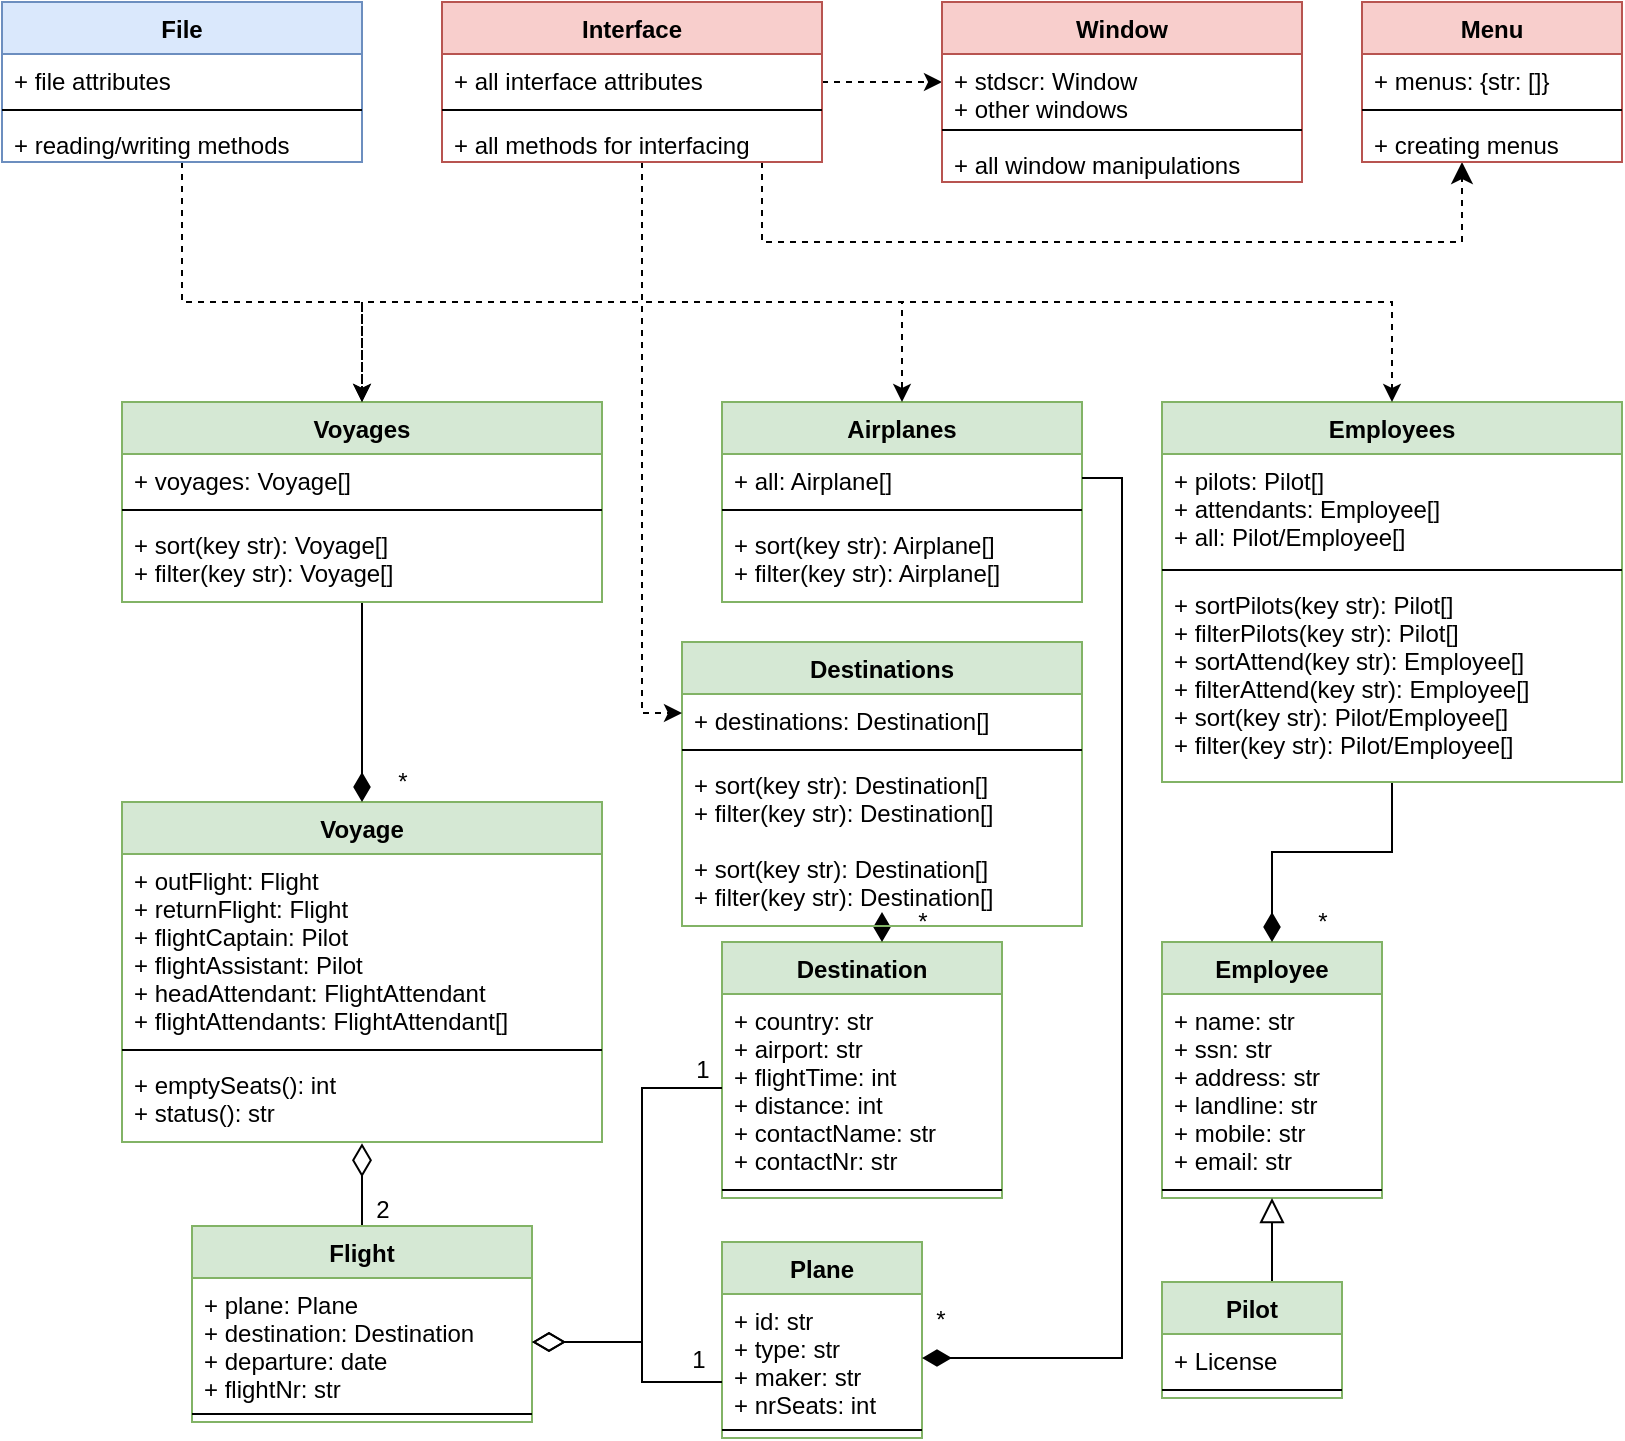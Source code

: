 <mxfile version="12.3.3" type="device" pages="1"><diagram id="Z1GsfRWQ-xSFc_xGS7gn" name="Page-1"><mxGraphModel dx="2249" dy="751" grid="1" gridSize="10" guides="1" tooltips="1" connect="1" arrows="1" fold="1" page="1" pageScale="1" pageWidth="827" pageHeight="1169" math="0" shadow="0"><root><mxCell id="0"/><mxCell id="1" parent="0"/><mxCell id="5-lmRQkEFzS7cdNflydg-11" value="Employee" style="swimlane;fontStyle=1;align=center;verticalAlign=top;childLayout=stackLayout;horizontal=1;startSize=26;horizontalStack=0;resizeParent=1;resizeParentMax=0;resizeLast=0;collapsible=1;marginBottom=0;fillColor=#d5e8d4;strokeColor=#82b366;swimlaneFillColor=none;shadow=0;comic=0;glass=0;rounded=0;" parent="1" vertex="1"><mxGeometry x="560" y="520" width="110" height="128" as="geometry"/></mxCell><mxCell id="5-lmRQkEFzS7cdNflydg-12" value="+ name: str&#10;+ ssn: str&#10;+ address: str&#10;+ landline: str&#10;+ mobile: str&#10;+ email: str" style="text;strokeColor=none;fillColor=none;align=left;verticalAlign=top;spacingLeft=4;spacingRight=4;overflow=hidden;rotatable=0;points=[[0,0.5],[1,0.5]];portConstraint=eastwest;" parent="5-lmRQkEFzS7cdNflydg-11" vertex="1"><mxGeometry y="26" width="110" height="94" as="geometry"/></mxCell><mxCell id="5-lmRQkEFzS7cdNflydg-13" value="" style="line;strokeWidth=1;fillColor=none;align=left;verticalAlign=middle;spacingTop=-1;spacingLeft=3;spacingRight=3;rotatable=0;labelPosition=right;points=[];portConstraint=eastwest;" parent="5-lmRQkEFzS7cdNflydg-11" vertex="1"><mxGeometry y="120" width="110" height="8" as="geometry"/></mxCell><mxCell id="5-lmRQkEFzS7cdNflydg-50" style="edgeStyle=orthogonalEdgeStyle;rounded=0;orthogonalLoop=1;jettySize=auto;html=1;exitX=0.5;exitY=0;exitDx=0;exitDy=0;entryX=0.5;entryY=1;entryDx=0;entryDy=0;endArrow=block;endFill=0;endSize=10;" parent="1" source="5-lmRQkEFzS7cdNflydg-15" target="5-lmRQkEFzS7cdNflydg-11" edge="1"><mxGeometry relative="1" as="geometry"><Array as="points"><mxPoint x="615" y="710"/><mxPoint x="615" y="710"/></Array></mxGeometry></mxCell><mxCell id="5-lmRQkEFzS7cdNflydg-15" value="Pilot" style="swimlane;fontStyle=1;align=center;verticalAlign=top;childLayout=stackLayout;horizontal=1;startSize=26;horizontalStack=0;resizeParent=1;resizeParentMax=0;resizeLast=0;collapsible=1;marginBottom=0;fillColor=#d5e8d4;strokeColor=#82b366;swimlaneFillColor=none;shadow=0;comic=0;glass=0;rounded=0;" parent="1" vertex="1"><mxGeometry x="560" y="690" width="90" height="58" as="geometry"/></mxCell><mxCell id="5-lmRQkEFzS7cdNflydg-16" value="+ License" style="text;strokeColor=none;fillColor=none;align=left;verticalAlign=top;spacingLeft=4;spacingRight=4;overflow=hidden;rotatable=0;points=[[0,0.5],[1,0.5]];portConstraint=eastwest;" parent="5-lmRQkEFzS7cdNflydg-15" vertex="1"><mxGeometry y="26" width="90" height="24" as="geometry"/></mxCell><mxCell id="5-lmRQkEFzS7cdNflydg-17" value="" style="line;strokeWidth=1;fillColor=none;align=left;verticalAlign=middle;spacingTop=-1;spacingLeft=3;spacingRight=3;rotatable=0;labelPosition=right;points=[];portConstraint=eastwest;" parent="5-lmRQkEFzS7cdNflydg-15" vertex="1"><mxGeometry y="50" width="90" height="8" as="geometry"/></mxCell><mxCell id="5-lmRQkEFzS7cdNflydg-46" style="edgeStyle=orthogonalEdgeStyle;rounded=0;orthogonalLoop=1;jettySize=auto;html=1;entryX=0.5;entryY=1.016;entryDx=0;entryDy=0;endArrow=diamondThin;endFill=0;endSize=14;entryPerimeter=0;" parent="1" source="5-lmRQkEFzS7cdNflydg-26" target="vGVW9HNQObNTX_znvshW-9" edge="1"><mxGeometry relative="1" as="geometry"><mxPoint x="160" y="578.167" as="targetPoint"/><Array as="points"><mxPoint x="160" y="640"/><mxPoint x="160" y="640"/></Array></mxGeometry></mxCell><mxCell id="5-lmRQkEFzS7cdNflydg-26" value="Flight" style="swimlane;fontStyle=1;align=center;verticalAlign=top;childLayout=stackLayout;horizontal=1;startSize=26;horizontalStack=0;resizeParent=1;resizeParentMax=0;resizeLast=0;collapsible=1;marginBottom=0;fillColor=#d5e8d4;strokeColor=#82b366;swimlaneFillColor=none;shadow=0;comic=0;glass=0;rounded=0;" parent="1" vertex="1"><mxGeometry x="75" y="662" width="170" height="98" as="geometry"/></mxCell><mxCell id="5-lmRQkEFzS7cdNflydg-27" value="+ plane: Plane&#10;+ destination: Destination&#10;+ departure: date&#10;+ flightNr: str" style="text;strokeColor=none;fillColor=none;align=left;verticalAlign=top;spacingLeft=4;spacingRight=4;overflow=hidden;rotatable=0;points=[[0,0.5],[1,0.5]];portConstraint=eastwest;" parent="5-lmRQkEFzS7cdNflydg-26" vertex="1"><mxGeometry y="26" width="170" height="64" as="geometry"/></mxCell><mxCell id="5-lmRQkEFzS7cdNflydg-28" value="" style="line;strokeWidth=1;fillColor=none;align=left;verticalAlign=middle;spacingTop=-1;spacingLeft=3;spacingRight=3;rotatable=0;labelPosition=right;points=[];portConstraint=eastwest;" parent="5-lmRQkEFzS7cdNflydg-26" vertex="1"><mxGeometry y="90" width="170" height="8" as="geometry"/></mxCell><mxCell id="5-lmRQkEFzS7cdNflydg-30" value="Plane" style="swimlane;fontStyle=1;align=center;verticalAlign=top;childLayout=stackLayout;horizontal=1;startSize=26;horizontalStack=0;resizeParent=1;resizeParentMax=0;resizeLast=0;collapsible=1;marginBottom=0;fillColor=#d5e8d4;strokeColor=#82b366;swimlaneFillColor=none;shadow=0;comic=0;glass=0;rounded=0;" parent="1" vertex="1"><mxGeometry x="340" y="670" width="100" height="98" as="geometry"/></mxCell><mxCell id="5-lmRQkEFzS7cdNflydg-31" value="+ id: str&#10;+ type: str&#10;+ maker: str&#10;+ nrSeats: int" style="text;strokeColor=none;fillColor=none;align=left;verticalAlign=top;spacingLeft=4;spacingRight=4;overflow=hidden;rotatable=0;points=[[0,0.5],[1,0.5]];portConstraint=eastwest;" parent="5-lmRQkEFzS7cdNflydg-30" vertex="1"><mxGeometry y="26" width="100" height="64" as="geometry"/></mxCell><mxCell id="5-lmRQkEFzS7cdNflydg-32" value="" style="line;strokeWidth=1;fillColor=none;align=left;verticalAlign=middle;spacingTop=-1;spacingLeft=3;spacingRight=3;rotatable=0;labelPosition=right;points=[];portConstraint=eastwest;" parent="5-lmRQkEFzS7cdNflydg-30" vertex="1"><mxGeometry y="90" width="100" height="8" as="geometry"/></mxCell><mxCell id="5-lmRQkEFzS7cdNflydg-33" value="Destination" style="swimlane;fontStyle=1;align=center;verticalAlign=top;childLayout=stackLayout;horizontal=1;startSize=26;horizontalStack=0;resizeParent=1;resizeParentMax=0;resizeLast=0;collapsible=1;marginBottom=0;fillColor=#d5e8d4;strokeColor=#82b366;swimlaneFillColor=none;shadow=0;comic=0;glass=0;rounded=0;" parent="1" vertex="1"><mxGeometry x="340" y="520" width="140" height="128" as="geometry"/></mxCell><mxCell id="5-lmRQkEFzS7cdNflydg-34" value="+ country: str&#10;+ airport: str&#10;+ flightTime: int&#10;+ distance: int&#10;+ contactName: str&#10;+ contactNr: str" style="text;strokeColor=none;fillColor=none;align=left;verticalAlign=top;spacingLeft=4;spacingRight=4;overflow=hidden;rotatable=0;points=[[0,0.5],[1,0.5]];portConstraint=eastwest;" parent="5-lmRQkEFzS7cdNflydg-33" vertex="1"><mxGeometry y="26" width="140" height="94" as="geometry"/></mxCell><mxCell id="5-lmRQkEFzS7cdNflydg-35" value="" style="line;strokeWidth=1;fillColor=none;align=left;verticalAlign=middle;spacingTop=-1;spacingLeft=3;spacingRight=3;rotatable=0;labelPosition=right;points=[];portConstraint=eastwest;" parent="5-lmRQkEFzS7cdNflydg-33" vertex="1"><mxGeometry y="120" width="140" height="8" as="geometry"/></mxCell><mxCell id="5-lmRQkEFzS7cdNflydg-51" style="edgeStyle=orthogonalEdgeStyle;rounded=0;orthogonalLoop=1;jettySize=auto;html=1;endArrow=diamondThin;endFill=0;endSize=14;entryX=1;entryY=0.5;entryDx=0;entryDy=0;" parent="1" source="5-lmRQkEFzS7cdNflydg-34" edge="1" target="5-lmRQkEFzS7cdNflydg-27"><mxGeometry relative="1" as="geometry"><Array as="points"><mxPoint x="300" y="593"/><mxPoint x="300" y="720"/></Array><mxPoint x="300" y="770" as="targetPoint"/></mxGeometry></mxCell><mxCell id="5-lmRQkEFzS7cdNflydg-52" style="edgeStyle=orthogonalEdgeStyle;rounded=0;orthogonalLoop=1;jettySize=auto;html=1;endArrow=diamondThin;endFill=0;endSize=14;entryX=1;entryY=0.5;entryDx=0;entryDy=0;" parent="1" source="5-lmRQkEFzS7cdNflydg-31" target="5-lmRQkEFzS7cdNflydg-27" edge="1"><mxGeometry relative="1" as="geometry"><Array as="points"><mxPoint x="300" y="740"/><mxPoint x="300" y="720"/></Array><mxPoint x="290" y="758" as="targetPoint"/></mxGeometry></mxCell><mxCell id="5-lmRQkEFzS7cdNflydg-53" value="2" style="text;html=1;align=center;verticalAlign=middle;resizable=0;points=[];;autosize=1;" parent="1" vertex="1"><mxGeometry x="160" y="644" width="20" height="20" as="geometry"/></mxCell><mxCell id="5-lmRQkEFzS7cdNflydg-55" value="1" style="text;html=1;align=center;verticalAlign=middle;resizable=0;points=[];;autosize=1;" parent="1" vertex="1"><mxGeometry x="318" y="719" width="20" height="20" as="geometry"/></mxCell><mxCell id="5-lmRQkEFzS7cdNflydg-56" value="1" style="text;html=1;align=center;verticalAlign=middle;resizable=0;points=[];;autosize=1;" parent="1" vertex="1"><mxGeometry x="320" y="574" width="20" height="20" as="geometry"/></mxCell><mxCell id="vGVW9HNQObNTX_znvshW-6" value="Voyage" style="swimlane;fontStyle=1;align=center;verticalAlign=top;childLayout=stackLayout;horizontal=1;startSize=26;horizontalStack=0;resizeParent=1;resizeParentMax=0;resizeLast=0;collapsible=1;marginBottom=0;strokeColor=#82b366;fillColor=#d5e8d4;swimlaneFillColor=none;shadow=0;comic=0;glass=0;rounded=0;" parent="1" vertex="1"><mxGeometry x="40" y="450" width="240" height="170" as="geometry"/></mxCell><mxCell id="vGVW9HNQObNTX_znvshW-7" value="+ outFlight: Flight&#10;+ returnFlight: Flight&#10;+ flightCaptain: Pilot&#10;+ flightAssistant: Pilot&#10;+ headAttendant: FlightAttendant&#10;+ flightAttendants: FlightAttendant[]&#10;" style="text;strokeColor=none;fillColor=none;align=left;verticalAlign=top;spacingLeft=4;spacingRight=4;overflow=hidden;rotatable=0;points=[[0,0.5],[1,0.5]];portConstraint=eastwest;" parent="vGVW9HNQObNTX_znvshW-6" vertex="1"><mxGeometry y="26" width="240" height="94" as="geometry"/></mxCell><mxCell id="vGVW9HNQObNTX_znvshW-8" value="" style="line;strokeWidth=1;fillColor=none;align=left;verticalAlign=middle;spacingTop=-1;spacingLeft=3;spacingRight=3;rotatable=0;labelPosition=right;points=[];portConstraint=eastwest;" parent="vGVW9HNQObNTX_znvshW-6" vertex="1"><mxGeometry y="120" width="240" height="8" as="geometry"/></mxCell><mxCell id="vGVW9HNQObNTX_znvshW-9" value="+ emptySeats(): int&#10;+ status(): str" style="text;strokeColor=none;fillColor=none;align=left;verticalAlign=top;spacingLeft=4;spacingRight=4;overflow=hidden;rotatable=0;points=[[0,0.5],[1,0.5]];portConstraint=eastwest;" parent="vGVW9HNQObNTX_znvshW-6" vertex="1"><mxGeometry y="128" width="240" height="42" as="geometry"/></mxCell><mxCell id="02uQCjbnRN5cVAtzIwW8-42" style="edgeStyle=orthogonalEdgeStyle;rounded=0;orthogonalLoop=1;jettySize=auto;html=1;endArrow=diamondThin;endFill=1;endSize=12;" edge="1" parent="1" source="02uQCjbnRN5cVAtzIwW8-1" target="vGVW9HNQObNTX_znvshW-6"><mxGeometry relative="1" as="geometry"><Array as="points"><mxPoint x="160" y="605"/></Array></mxGeometry></mxCell><mxCell id="02uQCjbnRN5cVAtzIwW8-1" value="Voyages" style="swimlane;fontStyle=1;align=center;verticalAlign=top;childLayout=stackLayout;horizontal=1;startSize=26;horizontalStack=0;resizeParent=1;resizeParentMax=0;resizeLast=0;collapsible=1;marginBottom=0;strokeColor=#82b366;fillColor=#d5e8d4;swimlaneFillColor=none;shadow=0;comic=0;glass=0;rounded=0;" vertex="1" parent="1"><mxGeometry x="40" y="250" width="240" height="100" as="geometry"/></mxCell><mxCell id="02uQCjbnRN5cVAtzIwW8-2" value="+ voyages: Voyage[]" style="text;strokeColor=none;fillColor=none;align=left;verticalAlign=top;spacingLeft=4;spacingRight=4;overflow=hidden;rotatable=0;points=[[0,0.5],[1,0.5]];portConstraint=eastwest;" vertex="1" parent="02uQCjbnRN5cVAtzIwW8-1"><mxGeometry y="26" width="240" height="24" as="geometry"/></mxCell><mxCell id="02uQCjbnRN5cVAtzIwW8-3" value="" style="line;strokeWidth=1;fillColor=none;align=left;verticalAlign=middle;spacingTop=-1;spacingLeft=3;spacingRight=3;rotatable=0;labelPosition=right;points=[];portConstraint=eastwest;" vertex="1" parent="02uQCjbnRN5cVAtzIwW8-1"><mxGeometry y="50" width="240" height="8" as="geometry"/></mxCell><mxCell id="02uQCjbnRN5cVAtzIwW8-4" value="+ sort(key str): Voyage[]&#10;+ filter(key str): Voyage[]" style="text;strokeColor=none;fillColor=none;align=left;verticalAlign=top;spacingLeft=4;spacingRight=4;overflow=hidden;rotatable=0;points=[[0,0.5],[1,0.5]];portConstraint=eastwest;" vertex="1" parent="02uQCjbnRN5cVAtzIwW8-1"><mxGeometry y="58" width="240" height="42" as="geometry"/></mxCell><mxCell id="02uQCjbnRN5cVAtzIwW8-44" style="edgeStyle=orthogonalEdgeStyle;rounded=0;orthogonalLoop=1;jettySize=auto;html=1;endArrow=diamondThin;endFill=1;endSize=12;" edge="1" parent="1" source="02uQCjbnRN5cVAtzIwW8-5" target="5-lmRQkEFzS7cdNflydg-33"><mxGeometry relative="1" as="geometry"><Array as="points"><mxPoint x="410" y="470"/><mxPoint x="410" y="470"/></Array></mxGeometry></mxCell><mxCell id="02uQCjbnRN5cVAtzIwW8-5" value="Destinations" style="swimlane;fontStyle=1;align=center;verticalAlign=top;childLayout=stackLayout;horizontal=1;startSize=26;horizontalStack=0;resizeParent=1;resizeParentMax=0;resizeLast=0;collapsible=1;marginBottom=0;strokeColor=#82b366;fillColor=#d5e8d4;swimlaneFillColor=none;shadow=0;comic=0;glass=0;rounded=0;" vertex="1" parent="1"><mxGeometry x="320" y="370" width="200" height="142" as="geometry"/></mxCell><mxCell id="02uQCjbnRN5cVAtzIwW8-6" value="+ destinations: Destination[]" style="text;strokeColor=none;fillColor=none;align=left;verticalAlign=top;spacingLeft=4;spacingRight=4;overflow=hidden;rotatable=0;points=[[0,0.5],[1,0.5]];portConstraint=eastwest;" vertex="1" parent="02uQCjbnRN5cVAtzIwW8-5"><mxGeometry y="26" width="200" height="24" as="geometry"/></mxCell><mxCell id="02uQCjbnRN5cVAtzIwW8-7" value="" style="line;strokeWidth=1;fillColor=none;align=left;verticalAlign=middle;spacingTop=-1;spacingLeft=3;spacingRight=3;rotatable=0;labelPosition=right;points=[];portConstraint=eastwest;" vertex="1" parent="02uQCjbnRN5cVAtzIwW8-5"><mxGeometry y="50" width="200" height="8" as="geometry"/></mxCell><mxCell id="02uQCjbnRN5cVAtzIwW8-58" value="+ sort(key str): Destination[]&#10;+ filter(key str): Destination[]" style="text;strokeColor=none;fillColor=none;align=left;verticalAlign=top;spacingLeft=4;spacingRight=4;overflow=hidden;rotatable=0;points=[[0,0.5],[1,0.5]];portConstraint=eastwest;" vertex="1" parent="02uQCjbnRN5cVAtzIwW8-5"><mxGeometry y="58" width="200" height="42" as="geometry"/></mxCell><mxCell id="02uQCjbnRN5cVAtzIwW8-8" value="+ sort(key str): Destination[]&#10;+ filter(key str): Destination[]" style="text;strokeColor=none;fillColor=none;align=left;verticalAlign=top;spacingLeft=4;spacingRight=4;overflow=hidden;rotatable=0;points=[[0,0.5],[1,0.5]];portConstraint=eastwest;" vertex="1" parent="02uQCjbnRN5cVAtzIwW8-5"><mxGeometry y="100" width="200" height="42" as="geometry"/></mxCell><mxCell id="02uQCjbnRN5cVAtzIwW8-46" style="edgeStyle=orthogonalEdgeStyle;rounded=0;orthogonalLoop=1;jettySize=auto;html=1;entryX=0.5;entryY=0;entryDx=0;entryDy=0;endArrow=diamondThin;endFill=1;endSize=12;" edge="1" parent="1" source="02uQCjbnRN5cVAtzIwW8-16" target="5-lmRQkEFzS7cdNflydg-11"><mxGeometry relative="1" as="geometry"/></mxCell><mxCell id="02uQCjbnRN5cVAtzIwW8-16" value="Employees" style="swimlane;fontStyle=1;align=center;verticalAlign=top;childLayout=stackLayout;horizontal=1;startSize=26;horizontalStack=0;resizeParent=1;resizeParentMax=0;resizeLast=0;collapsible=1;marginBottom=0;strokeColor=#82b366;fillColor=#d5e8d4;swimlaneFillColor=none;shadow=0;comic=0;glass=0;rounded=0;" vertex="1" parent="1"><mxGeometry x="560" y="250" width="230" height="190" as="geometry"/></mxCell><mxCell id="02uQCjbnRN5cVAtzIwW8-17" value="+ pilots: Pilot[]&#10;+ attendants: Employee[]&#10;+ all: Pilot/Employee[]" style="text;strokeColor=none;fillColor=none;align=left;verticalAlign=top;spacingLeft=4;spacingRight=4;overflow=hidden;rotatable=0;points=[[0,0.5],[1,0.5]];portConstraint=eastwest;" vertex="1" parent="02uQCjbnRN5cVAtzIwW8-16"><mxGeometry y="26" width="230" height="54" as="geometry"/></mxCell><mxCell id="02uQCjbnRN5cVAtzIwW8-18" value="" style="line;strokeWidth=1;fillColor=none;align=left;verticalAlign=middle;spacingTop=-1;spacingLeft=3;spacingRight=3;rotatable=0;labelPosition=right;points=[];portConstraint=eastwest;" vertex="1" parent="02uQCjbnRN5cVAtzIwW8-16"><mxGeometry y="80" width="230" height="8" as="geometry"/></mxCell><mxCell id="02uQCjbnRN5cVAtzIwW8-19" value="+ sortPilots(key str): Pilot[]&#10;+ filterPilots(key str): Pilot[]&#10;+ sortAttend(key str): Employee[]&#10;+ filterAttend(key str): Employee[]&#10;+ sort(key str): Pilot/Employee[]&#10;+ filter(key str): Pilot/Employee[]" style="text;strokeColor=none;fillColor=none;align=left;verticalAlign=top;spacingLeft=4;spacingRight=4;overflow=hidden;rotatable=0;points=[[0,0.5],[1,0.5]];portConstraint=eastwest;" vertex="1" parent="02uQCjbnRN5cVAtzIwW8-16"><mxGeometry y="88" width="230" height="102" as="geometry"/></mxCell><mxCell id="02uQCjbnRN5cVAtzIwW8-20" value="Airplanes" style="swimlane;fontStyle=1;align=center;verticalAlign=top;childLayout=stackLayout;horizontal=1;startSize=26;horizontalStack=0;resizeParent=1;resizeParentMax=0;resizeLast=0;collapsible=1;marginBottom=0;strokeColor=#82b366;fillColor=#d5e8d4;swimlaneFillColor=none;shadow=0;comic=0;glass=0;rounded=0;" vertex="1" parent="1"><mxGeometry x="340" y="250" width="180" height="100" as="geometry"/></mxCell><mxCell id="02uQCjbnRN5cVAtzIwW8-21" value="+ all: Airplane[]" style="text;strokeColor=none;fillColor=none;align=left;verticalAlign=top;spacingLeft=4;spacingRight=4;overflow=hidden;rotatable=0;points=[[0,0.5],[1,0.5]];portConstraint=eastwest;" vertex="1" parent="02uQCjbnRN5cVAtzIwW8-20"><mxGeometry y="26" width="180" height="24" as="geometry"/></mxCell><mxCell id="02uQCjbnRN5cVAtzIwW8-22" value="" style="line;strokeWidth=1;fillColor=none;align=left;verticalAlign=middle;spacingTop=-1;spacingLeft=3;spacingRight=3;rotatable=0;labelPosition=right;points=[];portConstraint=eastwest;" vertex="1" parent="02uQCjbnRN5cVAtzIwW8-20"><mxGeometry y="50" width="180" height="8" as="geometry"/></mxCell><mxCell id="02uQCjbnRN5cVAtzIwW8-23" value="+ sort(key str): Airplane[]&#10;+ filter(key str): Airplane[]" style="text;strokeColor=none;fillColor=none;align=left;verticalAlign=top;spacingLeft=4;spacingRight=4;overflow=hidden;rotatable=0;points=[[0,0.5],[1,0.5]];portConstraint=eastwest;" vertex="1" parent="02uQCjbnRN5cVAtzIwW8-20"><mxGeometry y="58" width="180" height="42" as="geometry"/></mxCell><mxCell id="02uQCjbnRN5cVAtzIwW8-37" style="edgeStyle=orthogonalEdgeStyle;rounded=0;orthogonalLoop=1;jettySize=auto;html=1;entryX=0.5;entryY=0;entryDx=0;entryDy=0;dashed=1;" edge="1" parent="1" source="02uQCjbnRN5cVAtzIwW8-25" target="02uQCjbnRN5cVAtzIwW8-1"><mxGeometry relative="1" as="geometry"><Array as="points"><mxPoint x="300" y="200"/><mxPoint x="160" y="200"/></Array></mxGeometry></mxCell><mxCell id="02uQCjbnRN5cVAtzIwW8-38" style="edgeStyle=orthogonalEdgeStyle;rounded=0;orthogonalLoop=1;jettySize=auto;html=1;dashed=1;" edge="1" parent="1" source="02uQCjbnRN5cVAtzIwW8-25" target="02uQCjbnRN5cVAtzIwW8-20"><mxGeometry relative="1" as="geometry"><Array as="points"><mxPoint x="300" y="200"/><mxPoint x="430" y="200"/></Array></mxGeometry></mxCell><mxCell id="02uQCjbnRN5cVAtzIwW8-39" style="edgeStyle=orthogonalEdgeStyle;rounded=0;orthogonalLoop=1;jettySize=auto;html=1;entryX=0.5;entryY=0;entryDx=0;entryDy=0;dashed=1;" edge="1" parent="1" source="02uQCjbnRN5cVAtzIwW8-25" target="02uQCjbnRN5cVAtzIwW8-16"><mxGeometry relative="1" as="geometry"><Array as="points"><mxPoint x="300" y="200"/><mxPoint x="675" y="200"/></Array></mxGeometry></mxCell><mxCell id="02uQCjbnRN5cVAtzIwW8-40" style="edgeStyle=orthogonalEdgeStyle;rounded=0;orthogonalLoop=1;jettySize=auto;html=1;entryX=0;entryY=0.25;entryDx=0;entryDy=0;dashed=1;" edge="1" parent="1" source="02uQCjbnRN5cVAtzIwW8-25" target="02uQCjbnRN5cVAtzIwW8-5"><mxGeometry relative="1" as="geometry"><Array as="points"><mxPoint x="300" y="406"/></Array></mxGeometry></mxCell><mxCell id="02uQCjbnRN5cVAtzIwW8-52" style="edgeStyle=orthogonalEdgeStyle;rounded=0;orthogonalLoop=1;jettySize=auto;html=1;endArrow=classic;endFill=1;endSize=6;dashed=1;" edge="1" parent="1" source="02uQCjbnRN5cVAtzIwW8-25" target="02uQCjbnRN5cVAtzIwW8-29"><mxGeometry relative="1" as="geometry"><Array as="points"><mxPoint x="460" y="90"/><mxPoint x="460" y="90"/></Array></mxGeometry></mxCell><mxCell id="02uQCjbnRN5cVAtzIwW8-53" style="edgeStyle=orthogonalEdgeStyle;rounded=0;orthogonalLoop=1;jettySize=auto;html=1;endArrow=classic;endFill=1;endSize=8;dashed=1;" edge="1" parent="1" source="02uQCjbnRN5cVAtzIwW8-25" target="02uQCjbnRN5cVAtzIwW8-33"><mxGeometry relative="1" as="geometry"><Array as="points"><mxPoint x="360" y="170"/><mxPoint x="710" y="170"/></Array></mxGeometry></mxCell><mxCell id="02uQCjbnRN5cVAtzIwW8-25" value="Interface" style="swimlane;fontStyle=1;align=center;verticalAlign=top;childLayout=stackLayout;horizontal=1;startSize=26;horizontalStack=0;resizeParent=1;resizeParentMax=0;resizeLast=0;collapsible=1;marginBottom=0;fillColor=#f8cecc;strokeColor=#b85450;" vertex="1" parent="1"><mxGeometry x="200" y="50" width="190" height="80" as="geometry"/></mxCell><mxCell id="02uQCjbnRN5cVAtzIwW8-26" value="+ all interface attributes" style="text;align=left;verticalAlign=top;spacingLeft=4;spacingRight=4;overflow=hidden;rotatable=0;points=[[0,0.5],[1,0.5]];portConstraint=eastwest;" vertex="1" parent="02uQCjbnRN5cVAtzIwW8-25"><mxGeometry y="26" width="190" height="24" as="geometry"/></mxCell><mxCell id="02uQCjbnRN5cVAtzIwW8-27" value="" style="line;strokeWidth=1;align=left;verticalAlign=middle;spacingTop=-1;spacingLeft=3;spacingRight=3;rotatable=0;labelPosition=right;points=[];portConstraint=eastwest;" vertex="1" parent="02uQCjbnRN5cVAtzIwW8-25"><mxGeometry y="50" width="190" height="8" as="geometry"/></mxCell><mxCell id="02uQCjbnRN5cVAtzIwW8-28" value="+ all methods for interfacing" style="text;align=left;verticalAlign=top;spacingLeft=4;spacingRight=4;overflow=hidden;rotatable=0;points=[[0,0.5],[1,0.5]];portConstraint=eastwest;" vertex="1" parent="02uQCjbnRN5cVAtzIwW8-25"><mxGeometry y="58" width="190" height="22" as="geometry"/></mxCell><mxCell id="02uQCjbnRN5cVAtzIwW8-29" value="Window" style="swimlane;fontStyle=1;align=center;verticalAlign=top;childLayout=stackLayout;horizontal=1;startSize=26;horizontalStack=0;resizeParent=1;resizeParentMax=0;resizeLast=0;collapsible=1;marginBottom=0;fillColor=#f8cecc;strokeColor=#b85450;" vertex="1" parent="1"><mxGeometry x="450" y="50" width="180" height="90" as="geometry"/></mxCell><mxCell id="02uQCjbnRN5cVAtzIwW8-30" value="+ stdscr: Window&#10;+ other windows" style="text;align=left;verticalAlign=top;spacingLeft=4;spacingRight=4;overflow=hidden;rotatable=0;points=[[0,0.5],[1,0.5]];portConstraint=eastwest;" vertex="1" parent="02uQCjbnRN5cVAtzIwW8-29"><mxGeometry y="26" width="180" height="34" as="geometry"/></mxCell><mxCell id="02uQCjbnRN5cVAtzIwW8-31" value="" style="line;strokeWidth=1;align=left;verticalAlign=middle;spacingTop=-1;spacingLeft=3;spacingRight=3;rotatable=0;labelPosition=right;points=[];portConstraint=eastwest;" vertex="1" parent="02uQCjbnRN5cVAtzIwW8-29"><mxGeometry y="60" width="180" height="8" as="geometry"/></mxCell><mxCell id="02uQCjbnRN5cVAtzIwW8-32" value="+ all window manipulations" style="text;align=left;verticalAlign=top;spacingLeft=4;spacingRight=4;overflow=hidden;rotatable=0;points=[[0,0.5],[1,0.5]];portConstraint=eastwest;" vertex="1" parent="02uQCjbnRN5cVAtzIwW8-29"><mxGeometry y="68" width="180" height="22" as="geometry"/></mxCell><mxCell id="02uQCjbnRN5cVAtzIwW8-33" value="Menu" style="swimlane;fontStyle=1;align=center;verticalAlign=top;childLayout=stackLayout;horizontal=1;startSize=26;horizontalStack=0;resizeParent=1;resizeParentMax=0;resizeLast=0;collapsible=1;marginBottom=0;fillColor=#f8cecc;strokeColor=#b85450;" vertex="1" parent="1"><mxGeometry x="660" y="50" width="130" height="80" as="geometry"/></mxCell><mxCell id="02uQCjbnRN5cVAtzIwW8-34" value="+ menus: {str: []}" style="text;align=left;verticalAlign=top;spacingLeft=4;spacingRight=4;overflow=hidden;rotatable=0;points=[[0,0.5],[1,0.5]];portConstraint=eastwest;" vertex="1" parent="02uQCjbnRN5cVAtzIwW8-33"><mxGeometry y="26" width="130" height="24" as="geometry"/></mxCell><mxCell id="02uQCjbnRN5cVAtzIwW8-35" value="" style="line;strokeWidth=1;align=left;verticalAlign=middle;spacingTop=-1;spacingLeft=3;spacingRight=3;rotatable=0;labelPosition=right;points=[];portConstraint=eastwest;" vertex="1" parent="02uQCjbnRN5cVAtzIwW8-33"><mxGeometry y="50" width="130" height="8" as="geometry"/></mxCell><mxCell id="02uQCjbnRN5cVAtzIwW8-36" value="+ creating menus" style="text;align=left;verticalAlign=top;spacingLeft=4;spacingRight=4;overflow=hidden;rotatable=0;points=[[0,0.5],[1,0.5]];portConstraint=eastwest;" vertex="1" parent="02uQCjbnRN5cVAtzIwW8-33"><mxGeometry y="58" width="130" height="22" as="geometry"/></mxCell><mxCell id="02uQCjbnRN5cVAtzIwW8-43" value="*" style="text;html=1;align=center;verticalAlign=middle;resizable=0;points=[];;autosize=1;" vertex="1" parent="1"><mxGeometry x="170" y="430" width="20" height="20" as="geometry"/></mxCell><mxCell id="02uQCjbnRN5cVAtzIwW8-45" value="*" style="text;html=1;align=center;verticalAlign=middle;resizable=0;points=[];;autosize=1;" vertex="1" parent="1"><mxGeometry x="430" y="500" width="20" height="20" as="geometry"/></mxCell><mxCell id="02uQCjbnRN5cVAtzIwW8-47" value="*" style="text;html=1;align=center;verticalAlign=middle;resizable=0;points=[];;autosize=1;" vertex="1" parent="1"><mxGeometry x="630" y="500" width="20" height="20" as="geometry"/></mxCell><mxCell id="02uQCjbnRN5cVAtzIwW8-48" style="edgeStyle=orthogonalEdgeStyle;rounded=0;orthogonalLoop=1;jettySize=auto;html=1;entryX=1;entryY=0.5;entryDx=0;entryDy=0;endArrow=diamondThin;endFill=1;endSize=12;" edge="1" parent="1" source="02uQCjbnRN5cVAtzIwW8-21" target="5-lmRQkEFzS7cdNflydg-31"><mxGeometry relative="1" as="geometry"><Array as="points"><mxPoint x="540" y="288"/><mxPoint x="540" y="728"/></Array></mxGeometry></mxCell><mxCell id="02uQCjbnRN5cVAtzIwW8-49" value="*" style="text;html=1;align=center;verticalAlign=middle;resizable=0;points=[];;autosize=1;" vertex="1" parent="1"><mxGeometry x="439" y="699" width="20" height="20" as="geometry"/></mxCell><mxCell id="02uQCjbnRN5cVAtzIwW8-59" style="edgeStyle=orthogonalEdgeStyle;rounded=0;orthogonalLoop=1;jettySize=auto;html=1;dashed=1;endArrow=classic;endFill=1;endSize=6;" edge="1" parent="1" source="02uQCjbnRN5cVAtzIwW8-54" target="02uQCjbnRN5cVAtzIwW8-1"><mxGeometry relative="1" as="geometry"><Array as="points"><mxPoint x="70" y="200"/><mxPoint x="160" y="200"/></Array></mxGeometry></mxCell><mxCell id="02uQCjbnRN5cVAtzIwW8-54" value="File" style="swimlane;fontStyle=1;align=center;verticalAlign=top;childLayout=stackLayout;horizontal=1;startSize=26;horizontalStack=0;resizeParent=1;resizeParentMax=0;resizeLast=0;collapsible=1;marginBottom=0;fillColor=#dae8fc;strokeColor=#6c8ebf;" vertex="1" parent="1"><mxGeometry x="-20" y="50" width="180" height="80" as="geometry"/></mxCell><mxCell id="02uQCjbnRN5cVAtzIwW8-55" value="+ file attributes" style="text;align=left;verticalAlign=top;spacingLeft=4;spacingRight=4;overflow=hidden;rotatable=0;points=[[0,0.5],[1,0.5]];portConstraint=eastwest;" vertex="1" parent="02uQCjbnRN5cVAtzIwW8-54"><mxGeometry y="26" width="180" height="24" as="geometry"/></mxCell><mxCell id="02uQCjbnRN5cVAtzIwW8-56" value="" style="line;strokeWidth=1;align=left;verticalAlign=middle;spacingTop=-1;spacingLeft=3;spacingRight=3;rotatable=0;labelPosition=right;points=[];portConstraint=eastwest;" vertex="1" parent="02uQCjbnRN5cVAtzIwW8-54"><mxGeometry y="50" width="180" height="8" as="geometry"/></mxCell><mxCell id="02uQCjbnRN5cVAtzIwW8-57" value="+ reading/writing methods" style="text;align=left;verticalAlign=top;spacingLeft=4;spacingRight=4;overflow=hidden;rotatable=0;points=[[0,0.5],[1,0.5]];portConstraint=eastwest;" vertex="1" parent="02uQCjbnRN5cVAtzIwW8-54"><mxGeometry y="58" width="180" height="22" as="geometry"/></mxCell></root></mxGraphModel></diagram></mxfile>